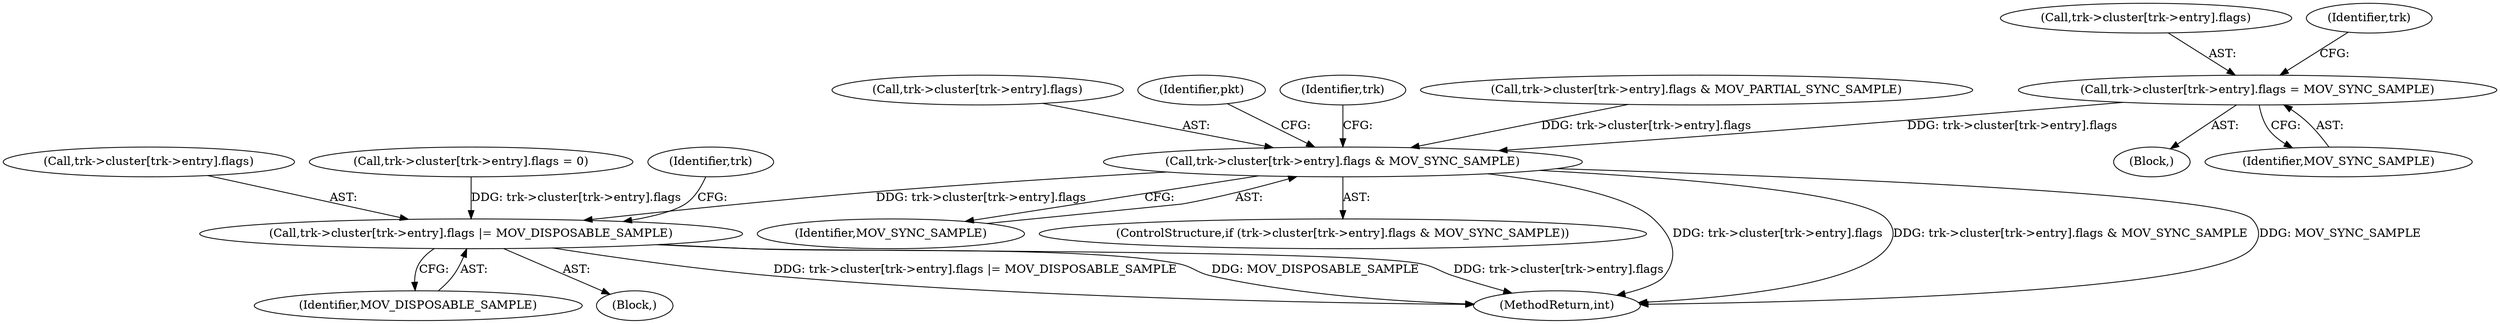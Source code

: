digraph "0_FFmpeg_3a2d21bc5f97aa0161db3ae731fc2732be6108b8@pointer" {
"1001372" [label="(Call,trk->cluster[trk->entry].flags = MOV_SYNC_SAMPLE)"];
"1001384" [label="(Call,trk->cluster[trk->entry].flags & MOV_SYNC_SAMPLE)"];
"1001406" [label="(Call,trk->cluster[trk->entry].flags |= MOV_DISPOSABLE_SAMPLE)"];
"1001394" [label="(Identifier,MOV_SYNC_SAMPLE)"];
"1001385" [label="(Call,trk->cluster[trk->entry].flags)"];
"1001407" [label="(Call,trk->cluster[trk->entry].flags)"];
"1001416" [label="(Identifier,MOV_DISPOSABLE_SAMPLE)"];
"1001211" [label="(Call,trk->cluster[trk->entry].flags = 0)"];
"1001373" [label="(Call,trk->cluster[trk->entry].flags)"];
"1001402" [label="(Identifier,pkt)"];
"1001372" [label="(Call,trk->cluster[trk->entry].flags = MOV_SYNC_SAMPLE)"];
"1001397" [label="(Identifier,trk)"];
"1001384" [label="(Call,trk->cluster[trk->entry].flags & MOV_SYNC_SAMPLE)"];
"1001405" [label="(Block,)"];
"1001406" [label="(Call,trk->cluster[trk->entry].flags |= MOV_DISPOSABLE_SAMPLE)"];
"1001371" [label="(Block,)"];
"1001383" [label="(ControlStructure,if (trk->cluster[trk->entry].flags & MOV_SYNC_SAMPLE))"];
"1001419" [label="(Identifier,trk)"];
"1001388" [label="(Identifier,trk)"];
"1001382" [label="(Identifier,MOV_SYNC_SAMPLE)"];
"1001354" [label="(Call,trk->cluster[trk->entry].flags & MOV_PARTIAL_SYNC_SAMPLE)"];
"1001466" [label="(MethodReturn,int)"];
"1001372" -> "1001371"  [label="AST: "];
"1001372" -> "1001382"  [label="CFG: "];
"1001373" -> "1001372"  [label="AST: "];
"1001382" -> "1001372"  [label="AST: "];
"1001388" -> "1001372"  [label="CFG: "];
"1001372" -> "1001384"  [label="DDG: trk->cluster[trk->entry].flags"];
"1001384" -> "1001383"  [label="AST: "];
"1001384" -> "1001394"  [label="CFG: "];
"1001385" -> "1001384"  [label="AST: "];
"1001394" -> "1001384"  [label="AST: "];
"1001397" -> "1001384"  [label="CFG: "];
"1001402" -> "1001384"  [label="CFG: "];
"1001384" -> "1001466"  [label="DDG: trk->cluster[trk->entry].flags"];
"1001384" -> "1001466"  [label="DDG: trk->cluster[trk->entry].flags & MOV_SYNC_SAMPLE"];
"1001384" -> "1001466"  [label="DDG: MOV_SYNC_SAMPLE"];
"1001354" -> "1001384"  [label="DDG: trk->cluster[trk->entry].flags"];
"1001384" -> "1001406"  [label="DDG: trk->cluster[trk->entry].flags"];
"1001406" -> "1001405"  [label="AST: "];
"1001406" -> "1001416"  [label="CFG: "];
"1001407" -> "1001406"  [label="AST: "];
"1001416" -> "1001406"  [label="AST: "];
"1001419" -> "1001406"  [label="CFG: "];
"1001406" -> "1001466"  [label="DDG: trk->cluster[trk->entry].flags |= MOV_DISPOSABLE_SAMPLE"];
"1001406" -> "1001466"  [label="DDG: MOV_DISPOSABLE_SAMPLE"];
"1001406" -> "1001466"  [label="DDG: trk->cluster[trk->entry].flags"];
"1001211" -> "1001406"  [label="DDG: trk->cluster[trk->entry].flags"];
}
